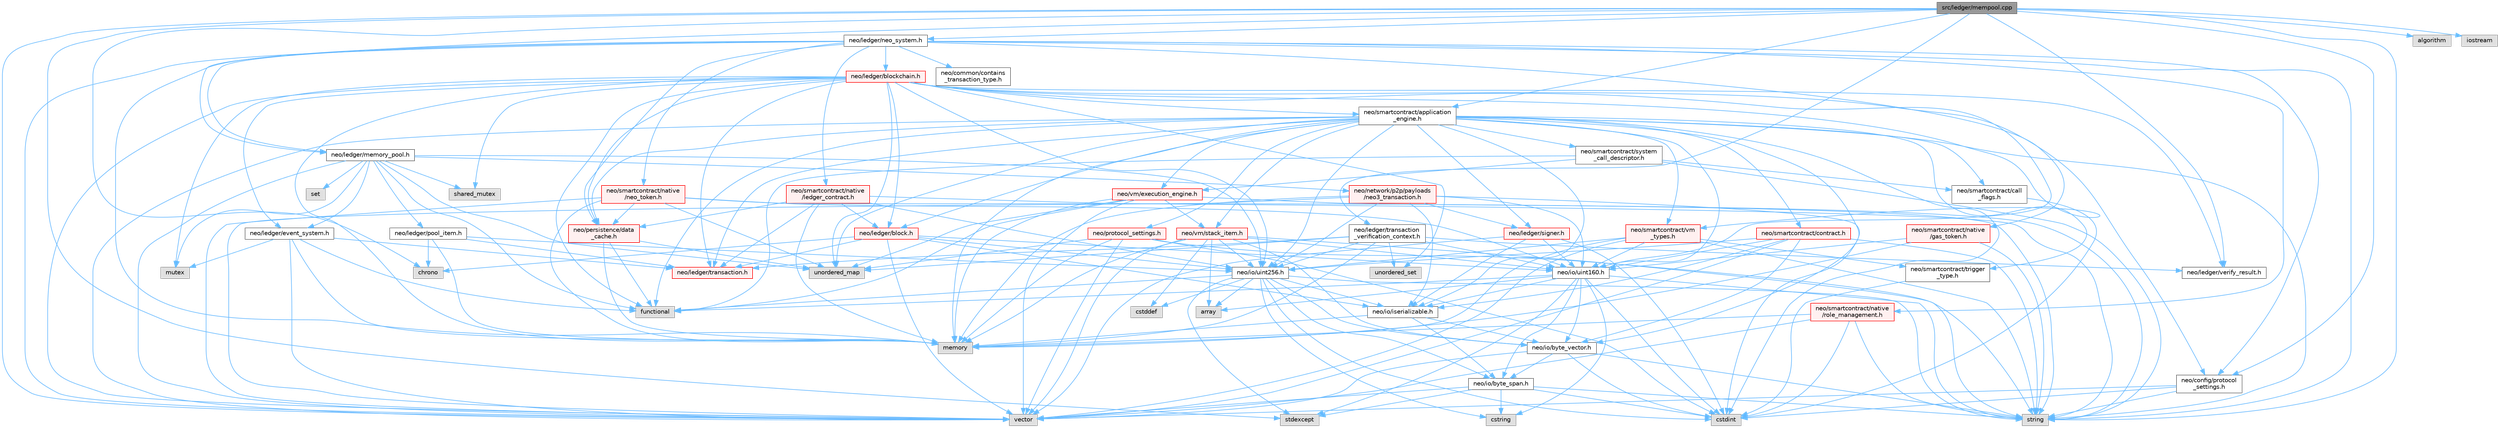 digraph "src/ledger/mempool.cpp"
{
 // LATEX_PDF_SIZE
  bgcolor="transparent";
  edge [fontname=Helvetica,fontsize=10,labelfontname=Helvetica,labelfontsize=10];
  node [fontname=Helvetica,fontsize=10,shape=box,height=0.2,width=0.4];
  Node1 [id="Node000001",label="src/ledger/mempool.cpp",height=0.2,width=0.4,color="gray40", fillcolor="grey60", style="filled", fontcolor="black",tooltip=" "];
  Node1 -> Node2 [id="edge1_Node000001_Node000002",color="steelblue1",style="solid",tooltip=" "];
  Node2 [id="Node000002",label="neo/config/protocol\l_settings.h",height=0.2,width=0.4,color="grey40", fillcolor="white", style="filled",URL="$config_2protocol__settings_8h.html",tooltip=" "];
  Node2 -> Node3 [id="edge2_Node000002_Node000003",color="steelblue1",style="solid",tooltip=" "];
  Node3 [id="Node000003",label="cstdint",height=0.2,width=0.4,color="grey60", fillcolor="#E0E0E0", style="filled",tooltip=" "];
  Node2 -> Node4 [id="edge3_Node000002_Node000004",color="steelblue1",style="solid",tooltip=" "];
  Node4 [id="Node000004",label="string",height=0.2,width=0.4,color="grey60", fillcolor="#E0E0E0", style="filled",tooltip=" "];
  Node2 -> Node5 [id="edge4_Node000002_Node000005",color="steelblue1",style="solid",tooltip=" "];
  Node5 [id="Node000005",label="vector",height=0.2,width=0.4,color="grey60", fillcolor="#E0E0E0", style="filled",tooltip=" "];
  Node1 -> Node6 [id="edge5_Node000001_Node000006",color="steelblue1",style="solid",tooltip=" "];
  Node6 [id="Node000006",label="neo/ledger/memory_pool.h",height=0.2,width=0.4,color="grey40", fillcolor="white", style="filled",URL="$ledger_2memory__pool_8h.html",tooltip=" "];
  Node6 -> Node7 [id="edge6_Node000006_Node000007",color="steelblue1",style="solid",tooltip=" "];
  Node7 [id="Node000007",label="neo/io/uint256.h",height=0.2,width=0.4,color="grey40", fillcolor="white", style="filled",URL="$uint256_8h.html",tooltip=" "];
  Node7 -> Node8 [id="edge7_Node000007_Node000008",color="steelblue1",style="solid",tooltip=" "];
  Node8 [id="Node000008",label="neo/io/byte_span.h",height=0.2,width=0.4,color="grey40", fillcolor="white", style="filled",URL="$io_2byte__span_8h.html",tooltip=" "];
  Node8 -> Node3 [id="edge8_Node000008_Node000003",color="steelblue1",style="solid",tooltip=" "];
  Node8 -> Node9 [id="edge9_Node000008_Node000009",color="steelblue1",style="solid",tooltip=" "];
  Node9 [id="Node000009",label="cstring",height=0.2,width=0.4,color="grey60", fillcolor="#E0E0E0", style="filled",tooltip=" "];
  Node8 -> Node10 [id="edge10_Node000008_Node000010",color="steelblue1",style="solid",tooltip=" "];
  Node10 [id="Node000010",label="stdexcept",height=0.2,width=0.4,color="grey60", fillcolor="#E0E0E0", style="filled",tooltip=" "];
  Node8 -> Node4 [id="edge11_Node000008_Node000004",color="steelblue1",style="solid",tooltip=" "];
  Node8 -> Node5 [id="edge12_Node000008_Node000005",color="steelblue1",style="solid",tooltip=" "];
  Node7 -> Node11 [id="edge13_Node000007_Node000011",color="steelblue1",style="solid",tooltip=" "];
  Node11 [id="Node000011",label="neo/io/byte_vector.h",height=0.2,width=0.4,color="grey40", fillcolor="white", style="filled",URL="$io_2byte__vector_8h.html",tooltip=" "];
  Node11 -> Node8 [id="edge14_Node000011_Node000008",color="steelblue1",style="solid",tooltip=" "];
  Node11 -> Node3 [id="edge15_Node000011_Node000003",color="steelblue1",style="solid",tooltip=" "];
  Node11 -> Node4 [id="edge16_Node000011_Node000004",color="steelblue1",style="solid",tooltip=" "];
  Node11 -> Node5 [id="edge17_Node000011_Node000005",color="steelblue1",style="solid",tooltip=" "];
  Node7 -> Node12 [id="edge18_Node000007_Node000012",color="steelblue1",style="solid",tooltip=" "];
  Node12 [id="Node000012",label="neo/io/iserializable.h",height=0.2,width=0.4,color="grey40", fillcolor="white", style="filled",URL="$iserializable_8h.html",tooltip=" "];
  Node12 -> Node8 [id="edge19_Node000012_Node000008",color="steelblue1",style="solid",tooltip=" "];
  Node12 -> Node11 [id="edge20_Node000012_Node000011",color="steelblue1",style="solid",tooltip=" "];
  Node12 -> Node13 [id="edge21_Node000012_Node000013",color="steelblue1",style="solid",tooltip=" "];
  Node13 [id="Node000013",label="memory",height=0.2,width=0.4,color="grey60", fillcolor="#E0E0E0", style="filled",tooltip=" "];
  Node7 -> Node14 [id="edge22_Node000007_Node000014",color="steelblue1",style="solid",tooltip=" "];
  Node14 [id="Node000014",label="array",height=0.2,width=0.4,color="grey60", fillcolor="#E0E0E0", style="filled",tooltip=" "];
  Node7 -> Node15 [id="edge23_Node000007_Node000015",color="steelblue1",style="solid",tooltip=" "];
  Node15 [id="Node000015",label="cstddef",height=0.2,width=0.4,color="grey60", fillcolor="#E0E0E0", style="filled",tooltip=" "];
  Node7 -> Node3 [id="edge24_Node000007_Node000003",color="steelblue1",style="solid",tooltip=" "];
  Node7 -> Node9 [id="edge25_Node000007_Node000009",color="steelblue1",style="solid",tooltip=" "];
  Node7 -> Node16 [id="edge26_Node000007_Node000016",color="steelblue1",style="solid",tooltip=" "];
  Node16 [id="Node000016",label="functional",height=0.2,width=0.4,color="grey60", fillcolor="#E0E0E0", style="filled",tooltip=" "];
  Node7 -> Node10 [id="edge27_Node000007_Node000010",color="steelblue1",style="solid",tooltip=" "];
  Node7 -> Node4 [id="edge28_Node000007_Node000004",color="steelblue1",style="solid",tooltip=" "];
  Node6 -> Node17 [id="edge29_Node000006_Node000017",color="steelblue1",style="solid",tooltip=" "];
  Node17 [id="Node000017",label="neo/ledger/event_system.h",height=0.2,width=0.4,color="grey40", fillcolor="white", style="filled",URL="$event__system_8h.html",tooltip=" "];
  Node17 -> Node16 [id="edge30_Node000017_Node000016",color="steelblue1",style="solid",tooltip=" "];
  Node17 -> Node13 [id="edge31_Node000017_Node000013",color="steelblue1",style="solid",tooltip=" "];
  Node17 -> Node18 [id="edge32_Node000017_Node000018",color="steelblue1",style="solid",tooltip=" "];
  Node18 [id="Node000018",label="mutex",height=0.2,width=0.4,color="grey60", fillcolor="#E0E0E0", style="filled",tooltip=" "];
  Node17 -> Node5 [id="edge33_Node000017_Node000005",color="steelblue1",style="solid",tooltip=" "];
  Node17 -> Node19 [id="edge34_Node000017_Node000019",color="steelblue1",style="solid",tooltip=" "];
  Node19 [id="Node000019",label="neo/ledger/transaction.h",height=0.2,width=0.4,color="red", fillcolor="#FFF0F0", style="filled",URL="$ledger_2transaction_8h.html",tooltip=" "];
  Node6 -> Node67 [id="edge35_Node000006_Node000067",color="steelblue1",style="solid",tooltip=" "];
  Node67 [id="Node000067",label="neo/ledger/pool_item.h",height=0.2,width=0.4,color="grey40", fillcolor="white", style="filled",URL="$pool__item_8h.html",tooltip=" "];
  Node67 -> Node7 [id="edge36_Node000067_Node000007",color="steelblue1",style="solid",tooltip=" "];
  Node67 -> Node19 [id="edge37_Node000067_Node000019",color="steelblue1",style="solid",tooltip=" "];
  Node67 -> Node68 [id="edge38_Node000067_Node000068",color="steelblue1",style="solid",tooltip=" "];
  Node68 [id="Node000068",label="chrono",height=0.2,width=0.4,color="grey60", fillcolor="#E0E0E0", style="filled",tooltip=" "];
  Node67 -> Node13 [id="edge39_Node000067_Node000013",color="steelblue1",style="solid",tooltip=" "];
  Node6 -> Node21 [id="edge40_Node000006_Node000021",color="steelblue1",style="solid",tooltip=" "];
  Node21 [id="Node000021",label="neo/network/p2p/payloads\l/neo3_transaction.h",height=0.2,width=0.4,color="red", fillcolor="#FFF0F0", style="filled",URL="$neo3__transaction_8h.html",tooltip=" "];
  Node21 -> Node12 [id="edge41_Node000021_Node000012",color="steelblue1",style="solid",tooltip=" "];
  Node21 -> Node50 [id="edge42_Node000021_Node000050",color="steelblue1",style="solid",tooltip=" "];
  Node50 [id="Node000050",label="neo/io/uint160.h",height=0.2,width=0.4,color="grey40", fillcolor="white", style="filled",URL="$uint160_8h.html",tooltip=" "];
  Node50 -> Node8 [id="edge43_Node000050_Node000008",color="steelblue1",style="solid",tooltip=" "];
  Node50 -> Node11 [id="edge44_Node000050_Node000011",color="steelblue1",style="solid",tooltip=" "];
  Node50 -> Node12 [id="edge45_Node000050_Node000012",color="steelblue1",style="solid",tooltip=" "];
  Node50 -> Node14 [id="edge46_Node000050_Node000014",color="steelblue1",style="solid",tooltip=" "];
  Node50 -> Node3 [id="edge47_Node000050_Node000003",color="steelblue1",style="solid",tooltip=" "];
  Node50 -> Node9 [id="edge48_Node000050_Node000009",color="steelblue1",style="solid",tooltip=" "];
  Node50 -> Node16 [id="edge49_Node000050_Node000016",color="steelblue1",style="solid",tooltip=" "];
  Node50 -> Node10 [id="edge50_Node000050_Node000010",color="steelblue1",style="solid",tooltip=" "];
  Node50 -> Node4 [id="edge51_Node000050_Node000004",color="steelblue1",style="solid",tooltip=" "];
  Node21 -> Node7 [id="edge52_Node000021_Node000007",color="steelblue1",style="solid",tooltip=" "];
  Node21 -> Node51 [id="edge53_Node000021_Node000051",color="steelblue1",style="solid",tooltip=" "];
  Node51 [id="Node000051",label="neo/ledger/signer.h",height=0.2,width=0.4,color="red", fillcolor="#FFF0F0", style="filled",URL="$signer_8h.html",tooltip=" "];
  Node51 -> Node12 [id="edge54_Node000051_Node000012",color="steelblue1",style="solid",tooltip=" "];
  Node51 -> Node50 [id="edge55_Node000051_Node000050",color="steelblue1",style="solid",tooltip=" "];
  Node51 -> Node3 [id="edge56_Node000051_Node000003",color="steelblue1",style="solid",tooltip=" "];
  Node51 -> Node5 [id="edge57_Node000051_Node000005",color="steelblue1",style="solid",tooltip=" "];
  Node21 -> Node3 [id="edge58_Node000021_Node000003",color="steelblue1",style="solid",tooltip=" "];
  Node21 -> Node13 [id="edge59_Node000021_Node000013",color="steelblue1",style="solid",tooltip=" "];
  Node21 -> Node5 [id="edge60_Node000021_Node000005",color="steelblue1",style="solid",tooltip=" "];
  Node6 -> Node16 [id="edge61_Node000006_Node000016",color="steelblue1",style="solid",tooltip=" "];
  Node6 -> Node18 [id="edge62_Node000006_Node000018",color="steelblue1",style="solid",tooltip=" "];
  Node6 -> Node69 [id="edge63_Node000006_Node000069",color="steelblue1",style="solid",tooltip=" "];
  Node69 [id="Node000069",label="set",height=0.2,width=0.4,color="grey60", fillcolor="#E0E0E0", style="filled",tooltip=" "];
  Node6 -> Node70 [id="edge64_Node000006_Node000070",color="steelblue1",style="solid",tooltip=" "];
  Node70 [id="Node000070",label="shared_mutex",height=0.2,width=0.4,color="grey60", fillcolor="#E0E0E0", style="filled",tooltip=" "];
  Node6 -> Node35 [id="edge65_Node000006_Node000035",color="steelblue1",style="solid",tooltip=" "];
  Node35 [id="Node000035",label="unordered_map",height=0.2,width=0.4,color="grey60", fillcolor="#E0E0E0", style="filled",tooltip=" "];
  Node6 -> Node5 [id="edge66_Node000006_Node000005",color="steelblue1",style="solid",tooltip=" "];
  Node1 -> Node71 [id="edge67_Node000001_Node000071",color="steelblue1",style="solid",tooltip=" "];
  Node71 [id="Node000071",label="neo/ledger/neo_system.h",height=0.2,width=0.4,color="grey40", fillcolor="white", style="filled",URL="$ledger_2neo__system_8h.html",tooltip=" "];
  Node71 -> Node2 [id="edge68_Node000071_Node000002",color="steelblue1",style="solid",tooltip=" "];
  Node71 -> Node72 [id="edge69_Node000071_Node000072",color="steelblue1",style="solid",tooltip=" "];
  Node72 [id="Node000072",label="neo/ledger/blockchain.h",height=0.2,width=0.4,color="red", fillcolor="#FFF0F0", style="filled",URL="$blockchain_8h.html",tooltip=" "];
  Node72 -> Node73 [id="edge70_Node000072_Node000073",color="steelblue1",style="solid",tooltip=" "];
  Node73 [id="Node000073",label="neo/ledger/block.h",height=0.2,width=0.4,color="red", fillcolor="#FFF0F0", style="filled",URL="$ledger_2block_8h.html",tooltip=" "];
  Node73 -> Node12 [id="edge71_Node000073_Node000012",color="steelblue1",style="solid",tooltip=" "];
  Node73 -> Node50 [id="edge72_Node000073_Node000050",color="steelblue1",style="solid",tooltip=" "];
  Node73 -> Node7 [id="edge73_Node000073_Node000007",color="steelblue1",style="solid",tooltip=" "];
  Node73 -> Node19 [id="edge74_Node000073_Node000019",color="steelblue1",style="solid",tooltip=" "];
  Node73 -> Node68 [id="edge75_Node000073_Node000068",color="steelblue1",style="solid",tooltip=" "];
  Node73 -> Node5 [id="edge76_Node000073_Node000005",color="steelblue1",style="solid",tooltip=" "];
  Node72 -> Node17 [id="edge77_Node000072_Node000017",color="steelblue1",style="solid",tooltip=" "];
  Node72 -> Node19 [id="edge78_Node000072_Node000019",color="steelblue1",style="solid",tooltip=" "];
  Node72 -> Node2 [id="edge79_Node000072_Node000002",color="steelblue1",style="solid",tooltip=" "];
  Node72 -> Node50 [id="edge80_Node000072_Node000050",color="steelblue1",style="solid",tooltip=" "];
  Node72 -> Node7 [id="edge81_Node000072_Node000007",color="steelblue1",style="solid",tooltip=" "];
  Node72 -> Node91 [id="edge82_Node000072_Node000091",color="steelblue1",style="solid",tooltip=" "];
  Node91 [id="Node000091",label="neo/ledger/verify_result.h",height=0.2,width=0.4,color="grey40", fillcolor="white", style="filled",URL="$verify__result_8h.html",tooltip=" "];
  Node72 -> Node76 [id="edge83_Node000072_Node000076",color="steelblue1",style="solid",tooltip=" "];
  Node76 [id="Node000076",label="neo/persistence/data\l_cache.h",height=0.2,width=0.4,color="red", fillcolor="#FFF0F0", style="filled",URL="$data__cache_8h.html",tooltip=" "];
  Node76 -> Node16 [id="edge84_Node000076_Node000016",color="steelblue1",style="solid",tooltip=" "];
  Node76 -> Node13 [id="edge85_Node000076_Node000013",color="steelblue1",style="solid",tooltip=" "];
  Node76 -> Node35 [id="edge86_Node000076_Node000035",color="steelblue1",style="solid",tooltip=" "];
  Node72 -> Node92 [id="edge87_Node000072_Node000092",color="steelblue1",style="solid",tooltip=" "];
  Node92 [id="Node000092",label="neo/smartcontract/application\l_engine.h",height=0.2,width=0.4,color="grey40", fillcolor="white", style="filled",URL="$application__engine_8h.html",tooltip=" "];
  Node92 -> Node11 [id="edge88_Node000092_Node000011",color="steelblue1",style="solid",tooltip=" "];
  Node92 -> Node12 [id="edge89_Node000092_Node000012",color="steelblue1",style="solid",tooltip=" "];
  Node92 -> Node50 [id="edge90_Node000092_Node000050",color="steelblue1",style="solid",tooltip=" "];
  Node92 -> Node7 [id="edge91_Node000092_Node000007",color="steelblue1",style="solid",tooltip=" "];
  Node92 -> Node73 [id="edge92_Node000092_Node000073",color="steelblue1",style="solid",tooltip=" "];
  Node92 -> Node51 [id="edge93_Node000092_Node000051",color="steelblue1",style="solid",tooltip=" "];
  Node92 -> Node19 [id="edge94_Node000092_Node000019",color="steelblue1",style="solid",tooltip=" "];
  Node92 -> Node76 [id="edge95_Node000092_Node000076",color="steelblue1",style="solid",tooltip=" "];
  Node92 -> Node93 [id="edge96_Node000092_Node000093",color="steelblue1",style="solid",tooltip=" "];
  Node93 [id="Node000093",label="neo/protocol_settings.h",height=0.2,width=0.4,color="red", fillcolor="#FFF0F0", style="filled",URL="$protocol__settings_8h.html",tooltip=" "];
  Node93 -> Node3 [id="edge97_Node000093_Node000003",color="steelblue1",style="solid",tooltip=" "];
  Node93 -> Node13 [id="edge98_Node000093_Node000013",color="steelblue1",style="solid",tooltip=" "];
  Node93 -> Node4 [id="edge99_Node000093_Node000004",color="steelblue1",style="solid",tooltip=" "];
  Node93 -> Node35 [id="edge100_Node000093_Node000035",color="steelblue1",style="solid",tooltip=" "];
  Node93 -> Node5 [id="edge101_Node000093_Node000005",color="steelblue1",style="solid",tooltip=" "];
  Node92 -> Node95 [id="edge102_Node000092_Node000095",color="steelblue1",style="solid",tooltip=" "];
  Node95 [id="Node000095",label="neo/smartcontract/call\l_flags.h",height=0.2,width=0.4,color="grey40", fillcolor="white", style="filled",URL="$call__flags_8h.html",tooltip=" "];
  Node95 -> Node3 [id="edge103_Node000095_Node000003",color="steelblue1",style="solid",tooltip=" "];
  Node92 -> Node96 [id="edge104_Node000092_Node000096",color="steelblue1",style="solid",tooltip=" "];
  Node96 [id="Node000096",label="neo/smartcontract/contract.h",height=0.2,width=0.4,color="red", fillcolor="#FFF0F0", style="filled",URL="$contract_8h.html",tooltip=" "];
  Node96 -> Node11 [id="edge105_Node000096_Node000011",color="steelblue1",style="solid",tooltip=" "];
  Node96 -> Node12 [id="edge106_Node000096_Node000012",color="steelblue1",style="solid",tooltip=" "];
  Node96 -> Node50 [id="edge107_Node000096_Node000050",color="steelblue1",style="solid",tooltip=" "];
  Node96 -> Node7 [id="edge108_Node000096_Node000007",color="steelblue1",style="solid",tooltip=" "];
  Node96 -> Node4 [id="edge109_Node000096_Node000004",color="steelblue1",style="solid",tooltip=" "];
  Node96 -> Node5 [id="edge110_Node000096_Node000005",color="steelblue1",style="solid",tooltip=" "];
  Node92 -> Node97 [id="edge111_Node000092_Node000097",color="steelblue1",style="solid",tooltip=" "];
  Node97 [id="Node000097",label="neo/smartcontract/system\l_call_descriptor.h",height=0.2,width=0.4,color="grey40", fillcolor="white", style="filled",URL="$system__call__descriptor_8h.html",tooltip=" "];
  Node97 -> Node95 [id="edge112_Node000097_Node000095",color="steelblue1",style="solid",tooltip=" "];
  Node97 -> Node98 [id="edge113_Node000097_Node000098",color="steelblue1",style="solid",tooltip=" "];
  Node98 [id="Node000098",label="neo/vm/execution_engine.h",height=0.2,width=0.4,color="red", fillcolor="#FFF0F0", style="filled",URL="$execution__engine_8h.html",tooltip=" "];
  Node98 -> Node79 [id="edge114_Node000098_Node000079",color="steelblue1",style="solid",tooltip=" "];
  Node79 [id="Node000079",label="neo/vm/stack_item.h",height=0.2,width=0.4,color="red", fillcolor="#FFF0F0", style="filled",URL="$stack__item_8h.html",tooltip=" "];
  Node79 -> Node11 [id="edge115_Node000079_Node000011",color="steelblue1",style="solid",tooltip=" "];
  Node79 -> Node50 [id="edge116_Node000079_Node000050",color="steelblue1",style="solid",tooltip=" "];
  Node79 -> Node7 [id="edge117_Node000079_Node000007",color="steelblue1",style="solid",tooltip=" "];
  Node79 -> Node14 [id="edge118_Node000079_Node000014",color="steelblue1",style="solid",tooltip=" "];
  Node79 -> Node15 [id="edge119_Node000079_Node000015",color="steelblue1",style="solid",tooltip=" "];
  Node79 -> Node13 [id="edge120_Node000079_Node000013",color="steelblue1",style="solid",tooltip=" "];
  Node79 -> Node4 [id="edge121_Node000079_Node000004",color="steelblue1",style="solid",tooltip=" "];
  Node79 -> Node5 [id="edge122_Node000079_Node000005",color="steelblue1",style="solid",tooltip=" "];
  Node98 -> Node16 [id="edge123_Node000098_Node000016",color="steelblue1",style="solid",tooltip=" "];
  Node98 -> Node13 [id="edge124_Node000098_Node000013",color="steelblue1",style="solid",tooltip=" "];
  Node98 -> Node4 [id="edge125_Node000098_Node000004",color="steelblue1",style="solid",tooltip=" "];
  Node98 -> Node35 [id="edge126_Node000098_Node000035",color="steelblue1",style="solid",tooltip=" "];
  Node98 -> Node5 [id="edge127_Node000098_Node000005",color="steelblue1",style="solid",tooltip=" "];
  Node97 -> Node16 [id="edge128_Node000097_Node000016",color="steelblue1",style="solid",tooltip=" "];
  Node97 -> Node4 [id="edge129_Node000097_Node000004",color="steelblue1",style="solid",tooltip=" "];
  Node92 -> Node112 [id="edge130_Node000092_Node000112",color="steelblue1",style="solid",tooltip=" "];
  Node112 [id="Node000112",label="neo/smartcontract/trigger\l_type.h",height=0.2,width=0.4,color="grey40", fillcolor="white", style="filled",URL="$trigger__type_8h.html",tooltip=" "];
  Node112 -> Node3 [id="edge131_Node000112_Node000003",color="steelblue1",style="solid",tooltip=" "];
  Node92 -> Node113 [id="edge132_Node000092_Node000113",color="steelblue1",style="solid",tooltip=" "];
  Node113 [id="Node000113",label="neo/smartcontract/vm\l_types.h",height=0.2,width=0.4,color="red", fillcolor="#FFF0F0", style="filled",URL="$vm__types_8h.html",tooltip=" "];
  Node113 -> Node50 [id="edge133_Node000113_Node000050",color="steelblue1",style="solid",tooltip=" "];
  Node113 -> Node7 [id="edge134_Node000113_Node000007",color="steelblue1",style="solid",tooltip=" "];
  Node113 -> Node112 [id="edge135_Node000113_Node000112",color="steelblue1",style="solid",tooltip=" "];
  Node113 -> Node13 [id="edge136_Node000113_Node000013",color="steelblue1",style="solid",tooltip=" "];
  Node113 -> Node4 [id="edge137_Node000113_Node000004",color="steelblue1",style="solid",tooltip=" "];
  Node113 -> Node5 [id="edge138_Node000113_Node000005",color="steelblue1",style="solid",tooltip=" "];
  Node92 -> Node98 [id="edge139_Node000092_Node000098",color="steelblue1",style="solid",tooltip=" "];
  Node92 -> Node79 [id="edge140_Node000092_Node000079",color="steelblue1",style="solid",tooltip=" "];
  Node92 -> Node3 [id="edge141_Node000092_Node000003",color="steelblue1",style="solid",tooltip=" "];
  Node92 -> Node16 [id="edge142_Node000092_Node000016",color="steelblue1",style="solid",tooltip=" "];
  Node92 -> Node13 [id="edge143_Node000092_Node000013",color="steelblue1",style="solid",tooltip=" "];
  Node92 -> Node4 [id="edge144_Node000092_Node000004",color="steelblue1",style="solid",tooltip=" "];
  Node92 -> Node35 [id="edge145_Node000092_Node000035",color="steelblue1",style="solid",tooltip=" "];
  Node92 -> Node5 [id="edge146_Node000092_Node000005",color="steelblue1",style="solid",tooltip=" "];
  Node72 -> Node113 [id="edge147_Node000072_Node000113",color="steelblue1",style="solid",tooltip=" "];
  Node72 -> Node16 [id="edge148_Node000072_Node000016",color="steelblue1",style="solid",tooltip=" "];
  Node72 -> Node13 [id="edge149_Node000072_Node000013",color="steelblue1",style="solid",tooltip=" "];
  Node72 -> Node18 [id="edge150_Node000072_Node000018",color="steelblue1",style="solid",tooltip=" "];
  Node72 -> Node70 [id="edge151_Node000072_Node000070",color="steelblue1",style="solid",tooltip=" "];
  Node72 -> Node35 [id="edge152_Node000072_Node000035",color="steelblue1",style="solid",tooltip=" "];
  Node72 -> Node110 [id="edge153_Node000072_Node000110",color="steelblue1",style="solid",tooltip=" "];
  Node110 [id="Node000110",label="unordered_set",height=0.2,width=0.4,color="grey60", fillcolor="#E0E0E0", style="filled",tooltip=" "];
  Node72 -> Node5 [id="edge154_Node000072_Node000005",color="steelblue1",style="solid",tooltip=" "];
  Node71 -> Node6 [id="edge155_Node000071_Node000006",color="steelblue1",style="solid",tooltip=" "];
  Node71 -> Node76 [id="edge156_Node000071_Node000076",color="steelblue1",style="solid",tooltip=" "];
  Node71 -> Node118 [id="edge157_Node000071_Node000118",color="steelblue1",style="solid",tooltip=" "];
  Node118 [id="Node000118",label="neo/common/contains\l_transaction_type.h",height=0.2,width=0.4,color="grey40", fillcolor="white", style="filled",URL="$contains__transaction__type_8h.html",tooltip=" "];
  Node71 -> Node119 [id="edge158_Node000071_Node000119",color="steelblue1",style="solid",tooltip=" "];
  Node119 [id="Node000119",label="neo/smartcontract/native\l/gas_token.h",height=0.2,width=0.4,color="red", fillcolor="#FFF0F0", style="filled",URL="$gas__token_8h.html",tooltip=" "];
  Node119 -> Node50 [id="edge159_Node000119_Node000050",color="steelblue1",style="solid",tooltip=" "];
  Node119 -> Node13 [id="edge160_Node000119_Node000013",color="steelblue1",style="solid",tooltip=" "];
  Node119 -> Node4 [id="edge161_Node000119_Node000004",color="steelblue1",style="solid",tooltip=" "];
  Node71 -> Node122 [id="edge162_Node000071_Node000122",color="steelblue1",style="solid",tooltip=" "];
  Node122 [id="Node000122",label="neo/smartcontract/native\l/ledger_contract.h",height=0.2,width=0.4,color="red", fillcolor="#FFF0F0", style="filled",URL="$ledger__contract_8h.html",tooltip=" "];
  Node122 -> Node7 [id="edge163_Node000122_Node000007",color="steelblue1",style="solid",tooltip=" "];
  Node122 -> Node73 [id="edge164_Node000122_Node000073",color="steelblue1",style="solid",tooltip=" "];
  Node122 -> Node19 [id="edge165_Node000122_Node000019",color="steelblue1",style="solid",tooltip=" "];
  Node122 -> Node76 [id="edge166_Node000122_Node000076",color="steelblue1",style="solid",tooltip=" "];
  Node122 -> Node13 [id="edge167_Node000122_Node000013",color="steelblue1",style="solid",tooltip=" "];
  Node122 -> Node4 [id="edge168_Node000122_Node000004",color="steelblue1",style="solid",tooltip=" "];
  Node71 -> Node124 [id="edge169_Node000071_Node000124",color="steelblue1",style="solid",tooltip=" "];
  Node124 [id="Node000124",label="neo/smartcontract/native\l/neo_token.h",height=0.2,width=0.4,color="red", fillcolor="#FFF0F0", style="filled",URL="$neo__token_8h.html",tooltip=" "];
  Node124 -> Node50 [id="edge170_Node000124_Node000050",color="steelblue1",style="solid",tooltip=" "];
  Node124 -> Node76 [id="edge171_Node000124_Node000076",color="steelblue1",style="solid",tooltip=" "];
  Node124 -> Node13 [id="edge172_Node000124_Node000013",color="steelblue1",style="solid",tooltip=" "];
  Node124 -> Node4 [id="edge173_Node000124_Node000004",color="steelblue1",style="solid",tooltip=" "];
  Node124 -> Node35 [id="edge174_Node000124_Node000035",color="steelblue1",style="solid",tooltip=" "];
  Node124 -> Node5 [id="edge175_Node000124_Node000005",color="steelblue1",style="solid",tooltip=" "];
  Node71 -> Node125 [id="edge176_Node000071_Node000125",color="steelblue1",style="solid",tooltip=" "];
  Node125 [id="Node000125",label="neo/smartcontract/native\l/role_management.h",height=0.2,width=0.4,color="red", fillcolor="#FFF0F0", style="filled",URL="$role__management_8h.html",tooltip=" "];
  Node125 -> Node3 [id="edge177_Node000125_Node000003",color="steelblue1",style="solid",tooltip=" "];
  Node125 -> Node13 [id="edge178_Node000125_Node000013",color="steelblue1",style="solid",tooltip=" "];
  Node125 -> Node4 [id="edge179_Node000125_Node000004",color="steelblue1",style="solid",tooltip=" "];
  Node125 -> Node5 [id="edge180_Node000125_Node000005",color="steelblue1",style="solid",tooltip=" "];
  Node71 -> Node13 [id="edge181_Node000071_Node000013",color="steelblue1",style="solid",tooltip=" "];
  Node71 -> Node4 [id="edge182_Node000071_Node000004",color="steelblue1",style="solid",tooltip=" "];
  Node71 -> Node5 [id="edge183_Node000071_Node000005",color="steelblue1",style="solid",tooltip=" "];
  Node1 -> Node126 [id="edge184_Node000001_Node000126",color="steelblue1",style="solid",tooltip=" "];
  Node126 [id="Node000126",label="neo/ledger/transaction\l_verification_context.h",height=0.2,width=0.4,color="grey40", fillcolor="white", style="filled",URL="$transaction__verification__context_8h.html",tooltip=" "];
  Node126 -> Node50 [id="edge185_Node000126_Node000050",color="steelblue1",style="solid",tooltip=" "];
  Node126 -> Node7 [id="edge186_Node000126_Node000007",color="steelblue1",style="solid",tooltip=" "];
  Node126 -> Node19 [id="edge187_Node000126_Node000019",color="steelblue1",style="solid",tooltip=" "];
  Node126 -> Node91 [id="edge188_Node000126_Node000091",color="steelblue1",style="solid",tooltip=" "];
  Node126 -> Node13 [id="edge189_Node000126_Node000013",color="steelblue1",style="solid",tooltip=" "];
  Node126 -> Node35 [id="edge190_Node000126_Node000035",color="steelblue1",style="solid",tooltip=" "];
  Node126 -> Node110 [id="edge191_Node000126_Node000110",color="steelblue1",style="solid",tooltip=" "];
  Node1 -> Node91 [id="edge192_Node000001_Node000091",color="steelblue1",style="solid",tooltip=" "];
  Node1 -> Node92 [id="edge193_Node000001_Node000092",color="steelblue1",style="solid",tooltip=" "];
  Node1 -> Node27 [id="edge194_Node000001_Node000027",color="steelblue1",style="solid",tooltip=" "];
  Node27 [id="Node000027",label="algorithm",height=0.2,width=0.4,color="grey60", fillcolor="#E0E0E0", style="filled",tooltip=" "];
  Node1 -> Node68 [id="edge195_Node000001_Node000068",color="steelblue1",style="solid",tooltip=" "];
  Node1 -> Node127 [id="edge196_Node000001_Node000127",color="steelblue1",style="solid",tooltip=" "];
  Node127 [id="Node000127",label="iostream",height=0.2,width=0.4,color="grey60", fillcolor="#E0E0E0", style="filled",tooltip=" "];
  Node1 -> Node10 [id="edge197_Node000001_Node000010",color="steelblue1",style="solid",tooltip=" "];
  Node1 -> Node4 [id="edge198_Node000001_Node000004",color="steelblue1",style="solid",tooltip=" "];
  Node1 -> Node5 [id="edge199_Node000001_Node000005",color="steelblue1",style="solid",tooltip=" "];
}
